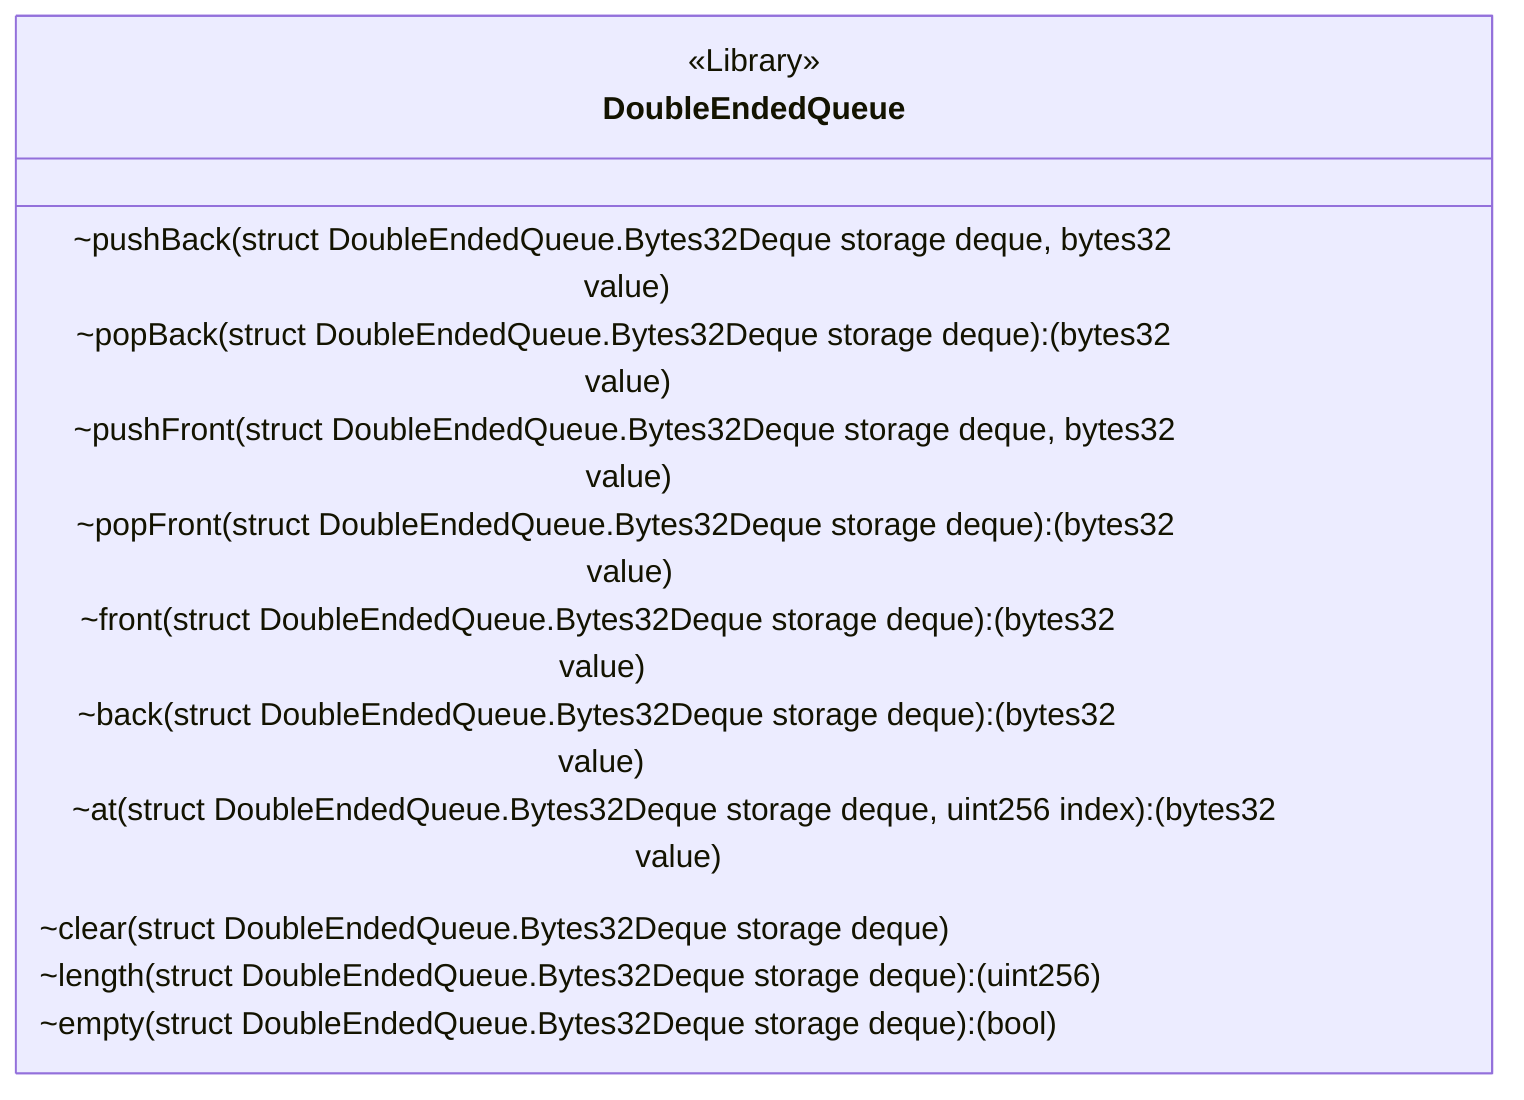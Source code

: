 classDiagram
  %% 782:5071:0
  class DoubleEndedQueue {
    <<Library>>
    ~pushBack(struct DoubleEndedQueue.Bytes32Deque storage deque, bytes32 value)
    ~popBack(struct DoubleEndedQueue.Bytes32Deque storage deque): (bytes32 value)
    ~pushFront(struct DoubleEndedQueue.Bytes32Deque storage deque, bytes32 value)
    ~popFront(struct DoubleEndedQueue.Bytes32Deque storage deque): (bytes32 value)
    ~front(struct DoubleEndedQueue.Bytes32Deque storage deque): (bytes32 value)
    ~back(struct DoubleEndedQueue.Bytes32Deque storage deque): (bytes32 value)
    ~at(struct DoubleEndedQueue.Bytes32Deque storage deque, uint256 index): (bytes32 value)
    ~clear(struct DoubleEndedQueue.Bytes32Deque storage deque)
    ~length(struct DoubleEndedQueue.Bytes32Deque storage deque): (uint256)
    ~empty(struct DoubleEndedQueue.Bytes32Deque storage deque): (bool)
  }